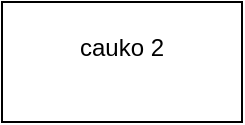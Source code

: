 <mxfile version="14.6.12" type="github"><diagram id="7WOgaztat3HQ-RaENPBO" name="Page-1"><mxGraphModel dx="946" dy="290" grid="1" gridSize="10" guides="1" tooltips="1" connect="1" arrows="1" fold="1" page="1" pageScale="1" pageWidth="827" pageHeight="1169" math="0" shadow="0"><root><mxCell id="0"/><mxCell id="1" parent="0"/><mxCell id="x-kxFUkzOhTXJe1JrkZx-1" value="&lt;div&gt;cauko 2&lt;/div&gt;&lt;div&gt;&lt;br&gt;&lt;/div&gt;" style="rounded=0;whiteSpace=wrap;html=1;" vertex="1" parent="1"><mxGeometry x="350" y="130" width="120" height="60" as="geometry"/></mxCell></root></mxGraphModel></diagram></mxfile>